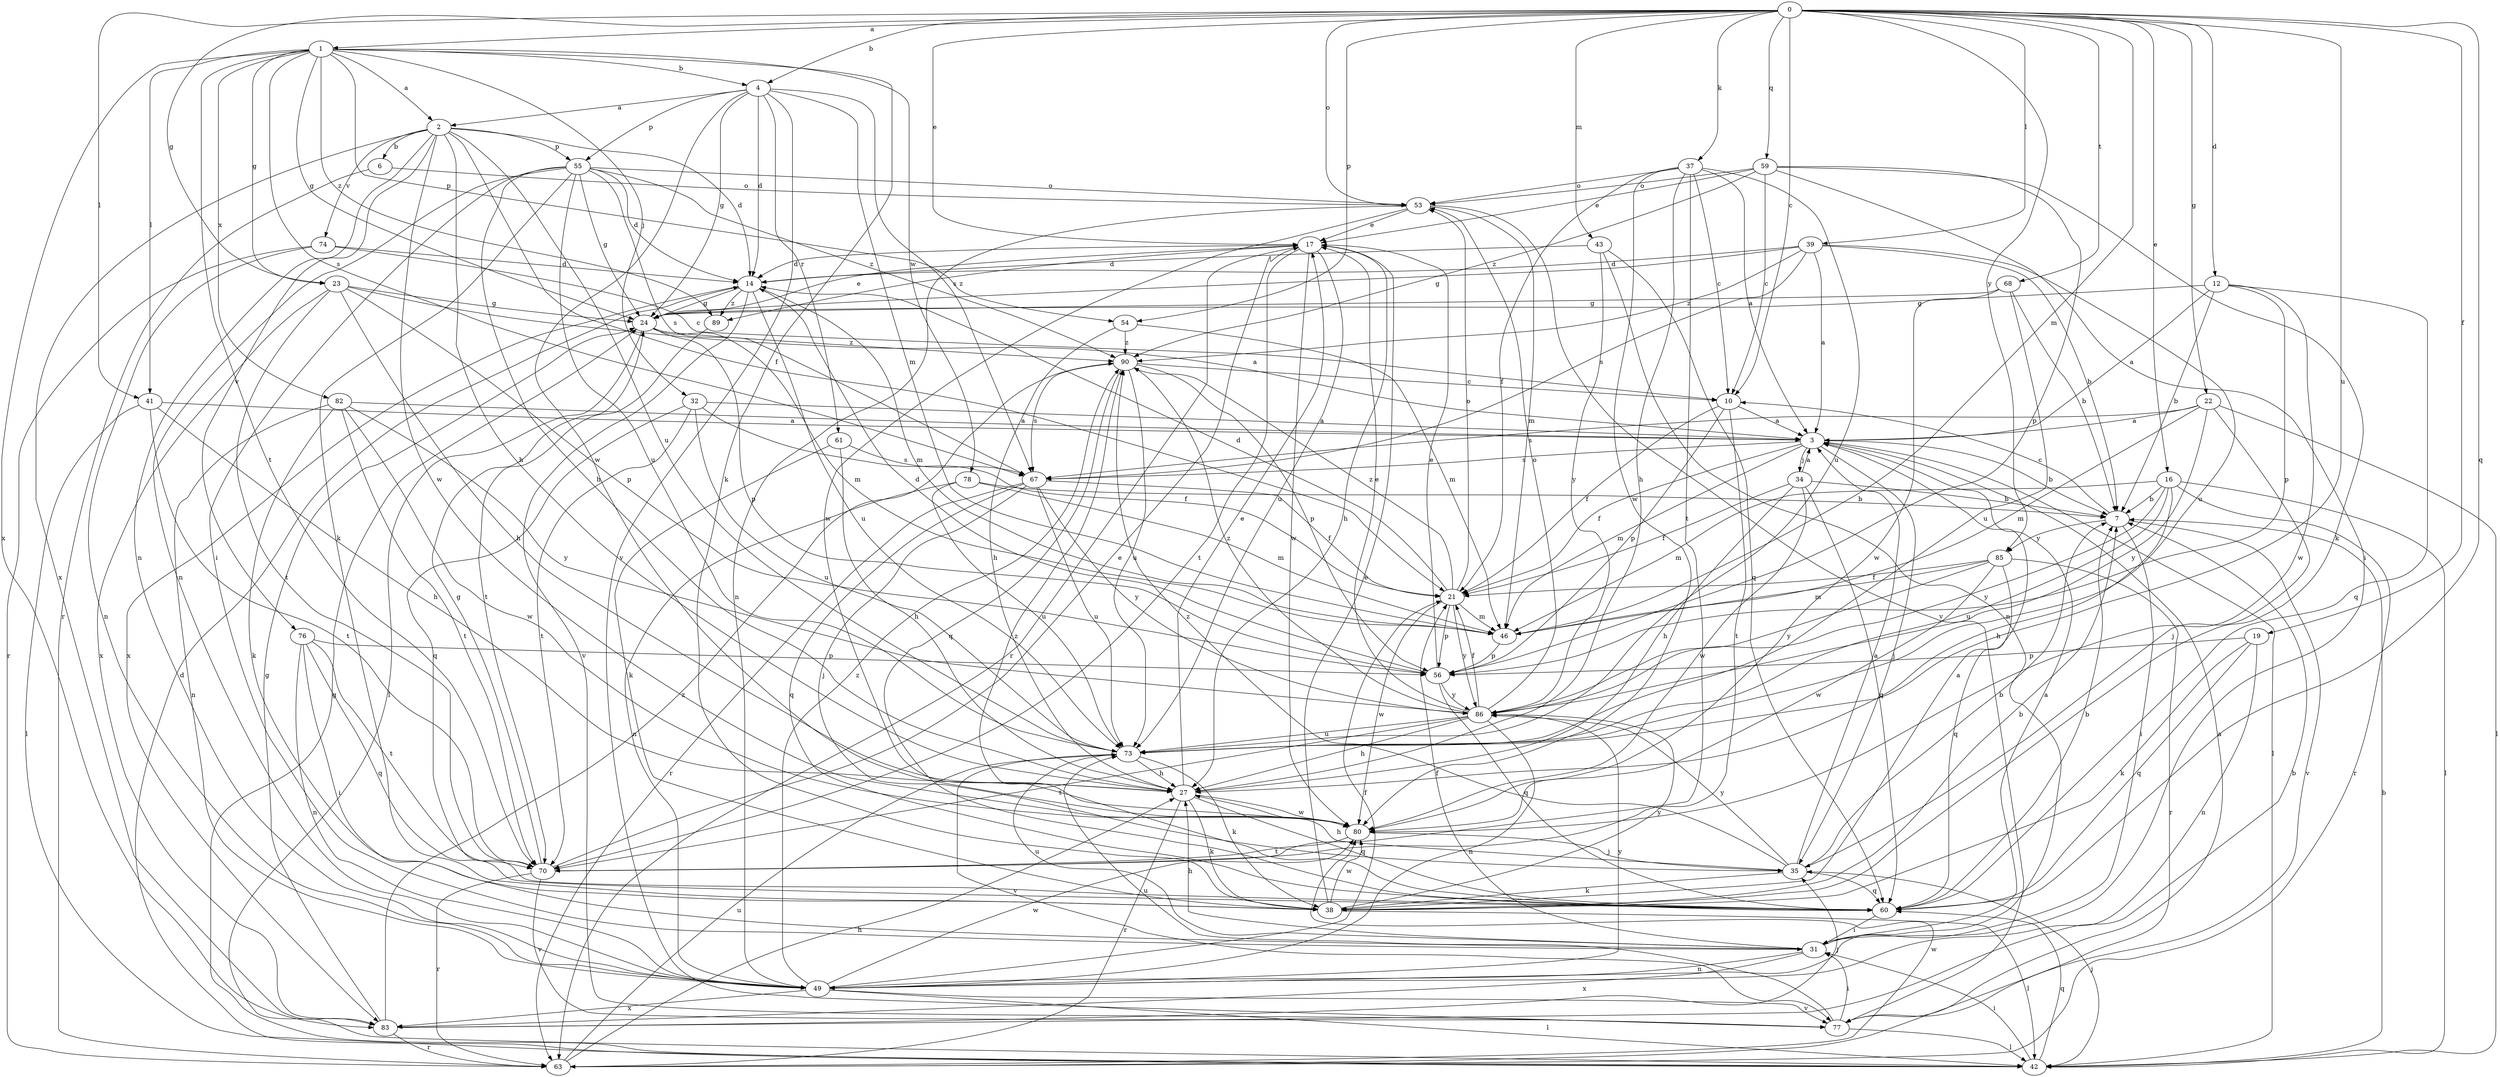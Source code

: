 strict digraph  {
0;
1;
2;
3;
4;
6;
7;
10;
12;
14;
16;
17;
19;
21;
22;
23;
24;
27;
31;
32;
34;
35;
37;
38;
39;
41;
42;
43;
46;
49;
53;
54;
55;
56;
59;
60;
61;
63;
67;
68;
70;
73;
74;
76;
77;
78;
80;
82;
83;
85;
86;
89;
90;
0 -> 1  [label=a];
0 -> 4  [label=b];
0 -> 10  [label=c];
0 -> 12  [label=d];
0 -> 16  [label=e];
0 -> 17  [label=e];
0 -> 19  [label=f];
0 -> 22  [label=g];
0 -> 23  [label=g];
0 -> 37  [label=k];
0 -> 39  [label=l];
0 -> 41  [label=l];
0 -> 43  [label=m];
0 -> 46  [label=m];
0 -> 53  [label=o];
0 -> 54  [label=p];
0 -> 59  [label=q];
0 -> 60  [label=q];
0 -> 68  [label=t];
0 -> 73  [label=u];
0 -> 85  [label=y];
1 -> 2  [label=a];
1 -> 4  [label=b];
1 -> 23  [label=g];
1 -> 24  [label=g];
1 -> 32  [label=j];
1 -> 38  [label=k];
1 -> 41  [label=l];
1 -> 54  [label=p];
1 -> 67  [label=s];
1 -> 70  [label=t];
1 -> 78  [label=w];
1 -> 82  [label=x];
1 -> 83  [label=x];
1 -> 89  [label=z];
2 -> 6  [label=b];
2 -> 14  [label=d];
2 -> 21  [label=f];
2 -> 27  [label=h];
2 -> 49  [label=n];
2 -> 55  [label=p];
2 -> 73  [label=u];
2 -> 74  [label=v];
2 -> 76  [label=v];
2 -> 80  [label=w];
2 -> 83  [label=x];
3 -> 7  [label=b];
3 -> 21  [label=f];
3 -> 34  [label=j];
3 -> 35  [label=j];
3 -> 42  [label=l];
3 -> 46  [label=m];
3 -> 67  [label=s];
4 -> 2  [label=a];
4 -> 14  [label=d];
4 -> 24  [label=g];
4 -> 46  [label=m];
4 -> 55  [label=p];
4 -> 61  [label=r];
4 -> 67  [label=s];
4 -> 77  [label=v];
4 -> 80  [label=w];
6 -> 53  [label=o];
6 -> 63  [label=r];
7 -> 10  [label=c];
7 -> 31  [label=i];
7 -> 77  [label=v];
7 -> 85  [label=y];
10 -> 3  [label=a];
10 -> 21  [label=f];
10 -> 56  [label=p];
10 -> 70  [label=t];
12 -> 3  [label=a];
12 -> 7  [label=b];
12 -> 24  [label=g];
12 -> 56  [label=p];
12 -> 60  [label=q];
12 -> 80  [label=w];
14 -> 24  [label=g];
14 -> 46  [label=m];
14 -> 73  [label=u];
14 -> 77  [label=v];
14 -> 83  [label=x];
14 -> 89  [label=z];
16 -> 7  [label=b];
16 -> 27  [label=h];
16 -> 42  [label=l];
16 -> 46  [label=m];
16 -> 63  [label=r];
16 -> 73  [label=u];
16 -> 86  [label=y];
17 -> 14  [label=d];
17 -> 27  [label=h];
17 -> 63  [label=r];
17 -> 70  [label=t];
17 -> 73  [label=u];
17 -> 80  [label=w];
17 -> 89  [label=z];
19 -> 38  [label=k];
19 -> 49  [label=n];
19 -> 56  [label=p];
19 -> 60  [label=q];
21 -> 14  [label=d];
21 -> 46  [label=m];
21 -> 53  [label=o];
21 -> 56  [label=p];
21 -> 80  [label=w];
21 -> 86  [label=y];
21 -> 90  [label=z];
22 -> 3  [label=a];
22 -> 35  [label=j];
22 -> 42  [label=l];
22 -> 46  [label=m];
22 -> 67  [label=s];
22 -> 86  [label=y];
23 -> 3  [label=a];
23 -> 24  [label=g];
23 -> 27  [label=h];
23 -> 56  [label=p];
23 -> 70  [label=t];
23 -> 83  [label=x];
24 -> 17  [label=e];
24 -> 42  [label=l];
24 -> 46  [label=m];
24 -> 56  [label=p];
24 -> 90  [label=z];
27 -> 17  [label=e];
27 -> 38  [label=k];
27 -> 60  [label=q];
27 -> 63  [label=r];
27 -> 80  [label=w];
31 -> 3  [label=a];
31 -> 21  [label=f];
31 -> 27  [label=h];
31 -> 49  [label=n];
31 -> 73  [label=u];
31 -> 83  [label=x];
32 -> 3  [label=a];
32 -> 21  [label=f];
32 -> 60  [label=q];
32 -> 70  [label=t];
32 -> 73  [label=u];
34 -> 3  [label=a];
34 -> 7  [label=b];
34 -> 21  [label=f];
34 -> 27  [label=h];
34 -> 60  [label=q];
34 -> 80  [label=w];
35 -> 3  [label=a];
35 -> 7  [label=b];
35 -> 27  [label=h];
35 -> 38  [label=k];
35 -> 60  [label=q];
35 -> 86  [label=y];
35 -> 90  [label=z];
37 -> 3  [label=a];
37 -> 10  [label=c];
37 -> 21  [label=f];
37 -> 27  [label=h];
37 -> 53  [label=o];
37 -> 70  [label=t];
37 -> 73  [label=u];
37 -> 80  [label=w];
38 -> 3  [label=a];
38 -> 7  [label=b];
38 -> 17  [label=e];
38 -> 42  [label=l];
38 -> 80  [label=w];
38 -> 86  [label=y];
39 -> 3  [label=a];
39 -> 7  [label=b];
39 -> 14  [label=d];
39 -> 24  [label=g];
39 -> 67  [label=s];
39 -> 73  [label=u];
39 -> 90  [label=z];
41 -> 3  [label=a];
41 -> 27  [label=h];
41 -> 42  [label=l];
41 -> 70  [label=t];
42 -> 7  [label=b];
42 -> 14  [label=d];
42 -> 24  [label=g];
42 -> 31  [label=i];
42 -> 35  [label=j];
42 -> 60  [label=q];
43 -> 14  [label=d];
43 -> 49  [label=n];
43 -> 60  [label=q];
43 -> 86  [label=y];
46 -> 56  [label=p];
49 -> 21  [label=f];
49 -> 42  [label=l];
49 -> 77  [label=v];
49 -> 80  [label=w];
49 -> 83  [label=x];
49 -> 86  [label=y];
49 -> 90  [label=z];
53 -> 17  [label=e];
53 -> 46  [label=m];
53 -> 49  [label=n];
53 -> 77  [label=v];
53 -> 80  [label=w];
54 -> 27  [label=h];
54 -> 46  [label=m];
54 -> 90  [label=z];
55 -> 14  [label=d];
55 -> 24  [label=g];
55 -> 27  [label=h];
55 -> 31  [label=i];
55 -> 38  [label=k];
55 -> 49  [label=n];
55 -> 53  [label=o];
55 -> 67  [label=s];
55 -> 73  [label=u];
55 -> 90  [label=z];
56 -> 14  [label=d];
56 -> 17  [label=e];
56 -> 60  [label=q];
56 -> 86  [label=y];
59 -> 10  [label=c];
59 -> 17  [label=e];
59 -> 31  [label=i];
59 -> 38  [label=k];
59 -> 53  [label=o];
59 -> 56  [label=p];
59 -> 90  [label=z];
60 -> 7  [label=b];
60 -> 31  [label=i];
60 -> 90  [label=z];
61 -> 27  [label=h];
61 -> 38  [label=k];
61 -> 67  [label=s];
63 -> 27  [label=h];
63 -> 73  [label=u];
63 -> 80  [label=w];
67 -> 21  [label=f];
67 -> 35  [label=j];
67 -> 60  [label=q];
67 -> 63  [label=r];
67 -> 73  [label=u];
67 -> 86  [label=y];
68 -> 7  [label=b];
68 -> 24  [label=g];
68 -> 73  [label=u];
68 -> 80  [label=w];
70 -> 17  [label=e];
70 -> 24  [label=g];
70 -> 63  [label=r];
70 -> 77  [label=v];
73 -> 27  [label=h];
73 -> 38  [label=k];
73 -> 77  [label=v];
74 -> 10  [label=c];
74 -> 14  [label=d];
74 -> 49  [label=n];
74 -> 63  [label=r];
76 -> 31  [label=i];
76 -> 49  [label=n];
76 -> 56  [label=p];
76 -> 60  [label=q];
76 -> 70  [label=t];
77 -> 3  [label=a];
77 -> 31  [label=i];
77 -> 42  [label=l];
77 -> 73  [label=u];
78 -> 7  [label=b];
78 -> 46  [label=m];
78 -> 49  [label=n];
78 -> 73  [label=u];
80 -> 35  [label=j];
80 -> 70  [label=t];
82 -> 3  [label=a];
82 -> 38  [label=k];
82 -> 49  [label=n];
82 -> 70  [label=t];
82 -> 80  [label=w];
82 -> 86  [label=y];
83 -> 7  [label=b];
83 -> 24  [label=g];
83 -> 35  [label=j];
83 -> 63  [label=r];
83 -> 90  [label=z];
85 -> 21  [label=f];
85 -> 46  [label=m];
85 -> 60  [label=q];
85 -> 63  [label=r];
85 -> 80  [label=w];
85 -> 86  [label=y];
86 -> 17  [label=e];
86 -> 21  [label=f];
86 -> 27  [label=h];
86 -> 49  [label=n];
86 -> 53  [label=o];
86 -> 70  [label=t];
86 -> 73  [label=u];
86 -> 90  [label=z];
89 -> 70  [label=t];
90 -> 10  [label=c];
90 -> 56  [label=p];
90 -> 60  [label=q];
90 -> 67  [label=s];
90 -> 73  [label=u];
}
